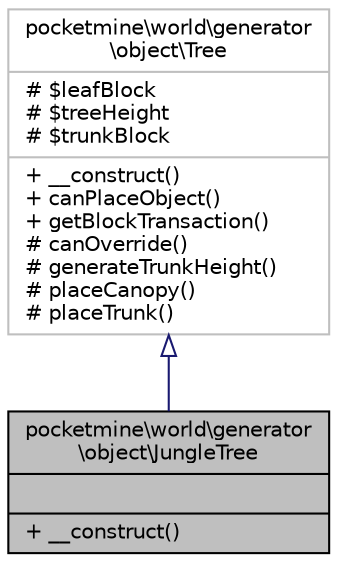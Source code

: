 digraph "pocketmine\world\generator\object\JungleTree"
{
 // INTERACTIVE_SVG=YES
 // LATEX_PDF_SIZE
  edge [fontname="Helvetica",fontsize="10",labelfontname="Helvetica",labelfontsize="10"];
  node [fontname="Helvetica",fontsize="10",shape=record];
  Node1 [label="{pocketmine\\world\\generator\l\\object\\JungleTree\n||+ __construct()\l}",height=0.2,width=0.4,color="black", fillcolor="grey75", style="filled", fontcolor="black",tooltip=" "];
  Node2 -> Node1 [dir="back",color="midnightblue",fontsize="10",style="solid",arrowtail="onormal",fontname="Helvetica"];
  Node2 [label="{pocketmine\\world\\generator\l\\object\\Tree\n|# $leafBlock\l# $treeHeight\l# $trunkBlock\l|+ __construct()\l+ canPlaceObject()\l+ getBlockTransaction()\l# canOverride()\l# generateTrunkHeight()\l# placeCanopy()\l# placeTrunk()\l}",height=0.2,width=0.4,color="grey75", fillcolor="white", style="filled",URL="$d2/da7/classpocketmine_1_1world_1_1generator_1_1object_1_1_tree.html",tooltip=" "];
}
